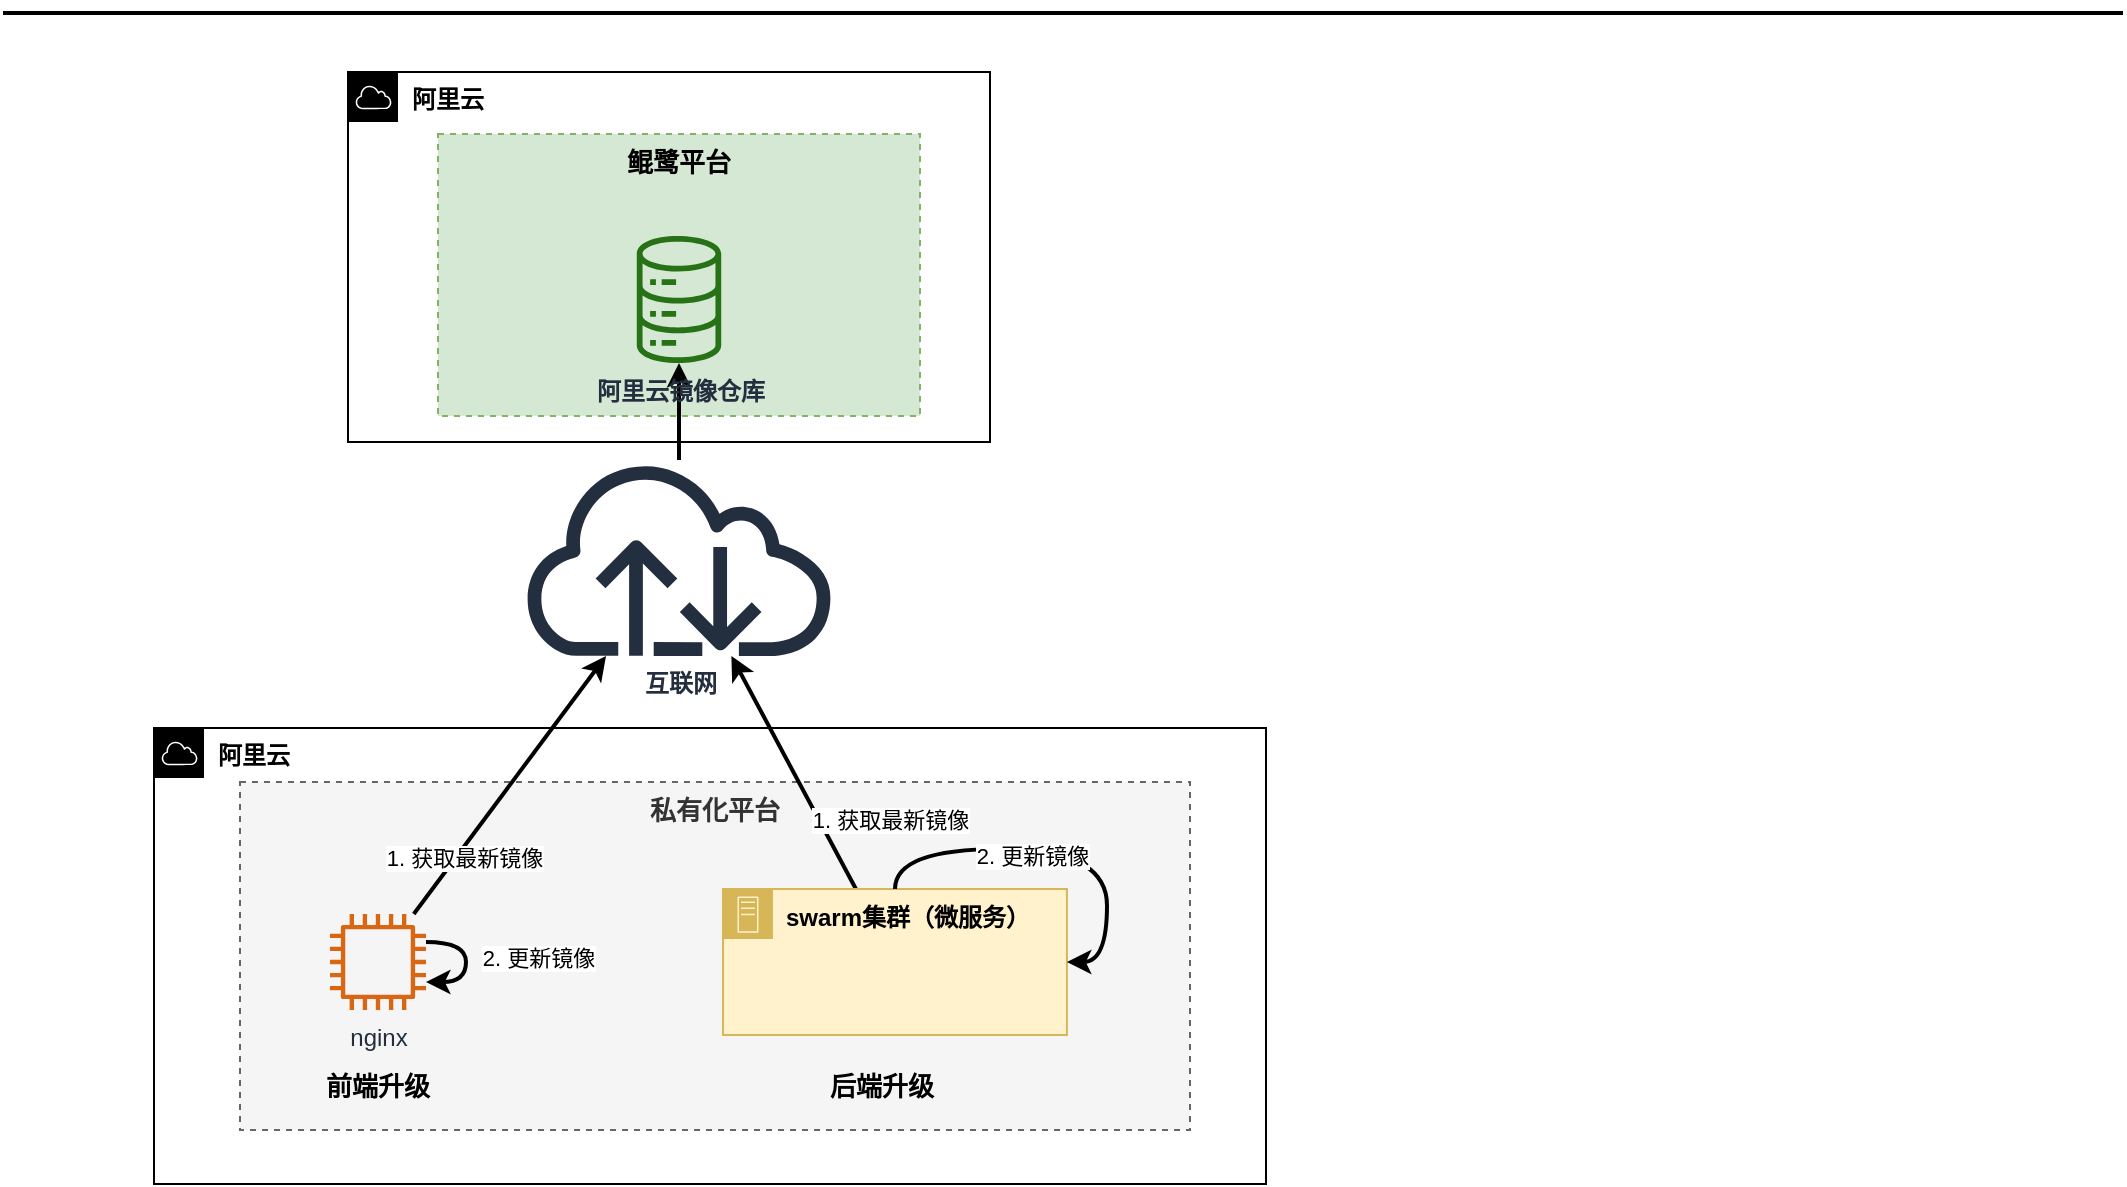 <mxfile version="14.6.11" type="github">
  <diagram id="Ht1M8jgEwFfnCIfOTk4-" name="Page-1">
    <mxGraphModel dx="1422" dy="734" grid="0" gridSize="10" guides="1" tooltips="1" connect="1" arrows="1" fold="1" page="1" pageScale="1" pageWidth="1169" pageHeight="827" math="0" shadow="0">
      <root>
        <mxCell id="0" />
        <mxCell id="1" parent="0" />
        <mxCell id="Ln0wYWGK2Pg7mDHhLt9o-11" value="阿里云" style="points=[[0,0],[0.25,0],[0.5,0],[0.75,0],[1,0],[1,0.25],[1,0.5],[1,0.75],[1,1],[0.75,1],[0.5,1],[0.25,1],[0,1],[0,0.75],[0,0.5],[0,0.25]];outlineConnect=0;html=1;whiteSpace=wrap;fontSize=12;fontStyle=1;shape=mxgraph.aws4.group;grIcon=mxgraph.aws4.group_aws_cloud;verticalAlign=top;align=left;spacingLeft=30;dashed=0;" parent="1" vertex="1">
          <mxGeometry x="225" y="174" width="321" height="185" as="geometry" />
        </mxCell>
        <mxCell id="3ta9WNv7QZEcugcArD_K-27" value="鲲鹭平台" style="fillColor=#d5e8d4;strokeColor=#82b366;dashed=1;verticalAlign=top;fontStyle=1;fontSize=13;" vertex="1" parent="1">
          <mxGeometry x="270" y="205" width="241" height="141" as="geometry" />
        </mxCell>
        <mxCell id="3ta9WNv7QZEcugcArD_K-17" value="阿里云" style="points=[[0,0],[0.25,0],[0.5,0],[0.75,0],[1,0],[1,0.25],[1,0.5],[1,0.75],[1,1],[0.75,1],[0.5,1],[0.25,1],[0,1],[0,0.75],[0,0.5],[0,0.25]];outlineConnect=0;html=1;whiteSpace=wrap;fontSize=12;fontStyle=1;shape=mxgraph.aws4.group;grIcon=mxgraph.aws4.group_aws_cloud;verticalAlign=top;align=left;spacingLeft=30;dashed=0;" vertex="1" parent="1">
          <mxGeometry x="128" y="502" width="556" height="228" as="geometry" />
        </mxCell>
        <mxCell id="3ta9WNv7QZEcugcArD_K-28" value="私有化平台" style="fillColor=#f5f5f5;strokeColor=#666666;dashed=1;verticalAlign=top;fontStyle=1;fontColor=#333333;fontSize=13;" vertex="1" parent="1">
          <mxGeometry x="171" y="529" width="475" height="174" as="geometry" />
        </mxCell>
        <mxCell id="SCVMTBWpLvtzJIhz15lM-1" value="" style="line;strokeWidth=2;html=1;fontSize=14;" parent="1" vertex="1">
          <mxGeometry x="52.5" y="139.5" width="1060" height="10" as="geometry" />
        </mxCell>
        <mxCell id="3ta9WNv7QZEcugcArD_K-14" style="rounded=0;orthogonalLoop=1;jettySize=auto;html=1;strokeWidth=2;" edge="1" parent="1" source="Ln0wYWGK2Pg7mDHhLt9o-3" target="Ln0wYWGK2Pg7mDHhLt9o-42">
          <mxGeometry relative="1" as="geometry" />
        </mxCell>
        <mxCell id="Ln0wYWGK2Pg7mDHhLt9o-3" value="互联网" style="outlineConnect=0;fontColor=#232F3E;gradientColor=none;fillColor=#232F3E;strokeColor=none;dashed=0;verticalLabelPosition=bottom;verticalAlign=top;align=center;html=1;fontSize=12;fontStyle=1;aspect=fixed;pointerEvents=1;shape=mxgraph.aws4.internet;" parent="1" vertex="1">
          <mxGeometry x="310.88" y="368" width="159.25" height="98" as="geometry" />
        </mxCell>
        <mxCell id="Ln0wYWGK2Pg7mDHhLt9o-27" style="edgeStyle=none;shape=link;rounded=0;orthogonalLoop=1;jettySize=auto;html=1;exitX=1;exitY=1;exitDx=0;exitDy=0;fontStyle=1" parent="1" source="Ln0wYWGK2Pg7mDHhLt9o-11" target="Ln0wYWGK2Pg7mDHhLt9o-11" edge="1">
          <mxGeometry relative="1" as="geometry" />
        </mxCell>
        <mxCell id="Ln0wYWGK2Pg7mDHhLt9o-42" value="阿里云镜像仓库" style="outlineConnect=0;fontColor=#232F3E;gradientColor=none;fillColor=#277116;strokeColor=none;dashed=0;verticalLabelPosition=bottom;verticalAlign=top;align=center;html=1;fontSize=12;fontStyle=1;aspect=fixed;pointerEvents=1;shape=mxgraph.aws4.iot_analytics_data_store;" parent="1" vertex="1">
          <mxGeometry x="368.52" y="256" width="43.96" height="63.5" as="geometry" />
        </mxCell>
        <mxCell id="3ta9WNv7QZEcugcArD_K-9" value="1. 获取最新镜像" style="rounded=0;orthogonalLoop=1;jettySize=auto;html=1;strokeWidth=2;" edge="1" parent="1" source="3ta9WNv7QZEcugcArD_K-2" target="Ln0wYWGK2Pg7mDHhLt9o-3">
          <mxGeometry x="-0.666" y="-31" relative="1" as="geometry">
            <mxPoint as="offset" />
          </mxGeometry>
        </mxCell>
        <mxCell id="3ta9WNv7QZEcugcArD_K-2" value="swarm集群（微服务）" style="points=[[0,0],[0.25,0],[0.5,0],[0.75,0],[1,0],[1,0.25],[1,0.5],[1,0.75],[1,1],[0.75,1],[0.5,1],[0.25,1],[0,1],[0,0.75],[0,0.5],[0,0.25]];outlineConnect=0;html=1;whiteSpace=wrap;fontSize=12;fontStyle=1;shape=mxgraph.aws4.group;grIcon=mxgraph.aws4.group_on_premise;strokeColor=#d6b656;fillColor=#fff2cc;verticalAlign=top;align=left;spacingLeft=30;dashed=0;" vertex="1" parent="1">
          <mxGeometry x="412.48" y="582.5" width="171.98" height="73" as="geometry" />
        </mxCell>
        <mxCell id="3ta9WNv7QZEcugcArD_K-10" style="edgeStyle=orthogonalEdgeStyle;curved=1;rounded=0;orthogonalLoop=1;jettySize=auto;html=1;entryX=1;entryY=0.5;entryDx=0;entryDy=0;strokeWidth=2;" edge="1" parent="1" source="3ta9WNv7QZEcugcArD_K-2" target="3ta9WNv7QZEcugcArD_K-2">
          <mxGeometry relative="1" as="geometry" />
        </mxCell>
        <mxCell id="3ta9WNv7QZEcugcArD_K-16" value="2. 更新镜像" style="edgeLabel;html=1;align=center;verticalAlign=middle;resizable=0;points=[];" vertex="1" connectable="0" parent="3ta9WNv7QZEcugcArD_K-10">
          <mxGeometry x="-0.132" y="-3" relative="1" as="geometry">
            <mxPoint as="offset" />
          </mxGeometry>
        </mxCell>
        <mxCell id="3ta9WNv7QZEcugcArD_K-22" style="edgeStyle=none;rounded=0;orthogonalLoop=1;jettySize=auto;html=1;strokeWidth=2;" edge="1" parent="1" source="3ta9WNv7QZEcugcArD_K-21" target="Ln0wYWGK2Pg7mDHhLt9o-3">
          <mxGeometry relative="1" as="geometry" />
        </mxCell>
        <mxCell id="3ta9WNv7QZEcugcArD_K-24" value="1. 获取最新镜像" style="edgeLabel;html=1;align=center;verticalAlign=middle;resizable=0;points=[];" vertex="1" connectable="0" parent="3ta9WNv7QZEcugcArD_K-22">
          <mxGeometry x="-0.527" y="-3" relative="1" as="geometry">
            <mxPoint as="offset" />
          </mxGeometry>
        </mxCell>
        <mxCell id="3ta9WNv7QZEcugcArD_K-21" value="nginx" style="outlineConnect=0;fontColor=#232F3E;gradientColor=none;fillColor=#D86613;strokeColor=none;dashed=0;verticalLabelPosition=bottom;verticalAlign=top;align=center;html=1;fontSize=12;fontStyle=0;aspect=fixed;pointerEvents=1;shape=mxgraph.aws4.instance2;" vertex="1" parent="1">
          <mxGeometry x="216" y="595" width="48" height="48" as="geometry" />
        </mxCell>
        <mxCell id="3ta9WNv7QZEcugcArD_K-23" style="edgeStyle=orthogonalEdgeStyle;rounded=0;orthogonalLoop=1;jettySize=auto;html=1;curved=1;strokeWidth=2;" edge="1" parent="1" source="3ta9WNv7QZEcugcArD_K-21" target="3ta9WNv7QZEcugcArD_K-21">
          <mxGeometry relative="1" as="geometry" />
        </mxCell>
        <mxCell id="3ta9WNv7QZEcugcArD_K-25" value="2. 更新镜像" style="edgeLabel;html=1;align=center;verticalAlign=middle;resizable=0;points=[];" vertex="1" connectable="0" parent="3ta9WNv7QZEcugcArD_K-23">
          <mxGeometry x="-0.633" relative="1" as="geometry">
            <mxPoint x="45" y="8" as="offset" />
          </mxGeometry>
        </mxCell>
        <mxCell id="3ta9WNv7QZEcugcArD_K-29" value="前端升级" style="text;html=1;strokeColor=none;fillColor=none;align=center;verticalAlign=middle;whiteSpace=wrap;rounded=0;fontSize=13;fontStyle=1" vertex="1" parent="1">
          <mxGeometry x="190" y="671" width="100" height="20" as="geometry" />
        </mxCell>
        <mxCell id="3ta9WNv7QZEcugcArD_K-30" value="后端升级" style="text;html=1;strokeColor=none;fillColor=none;align=center;verticalAlign=middle;whiteSpace=wrap;rounded=0;fontSize=13;fontStyle=1" vertex="1" parent="1">
          <mxGeometry x="442" y="671" width="100" height="20" as="geometry" />
        </mxCell>
      </root>
    </mxGraphModel>
  </diagram>
</mxfile>
